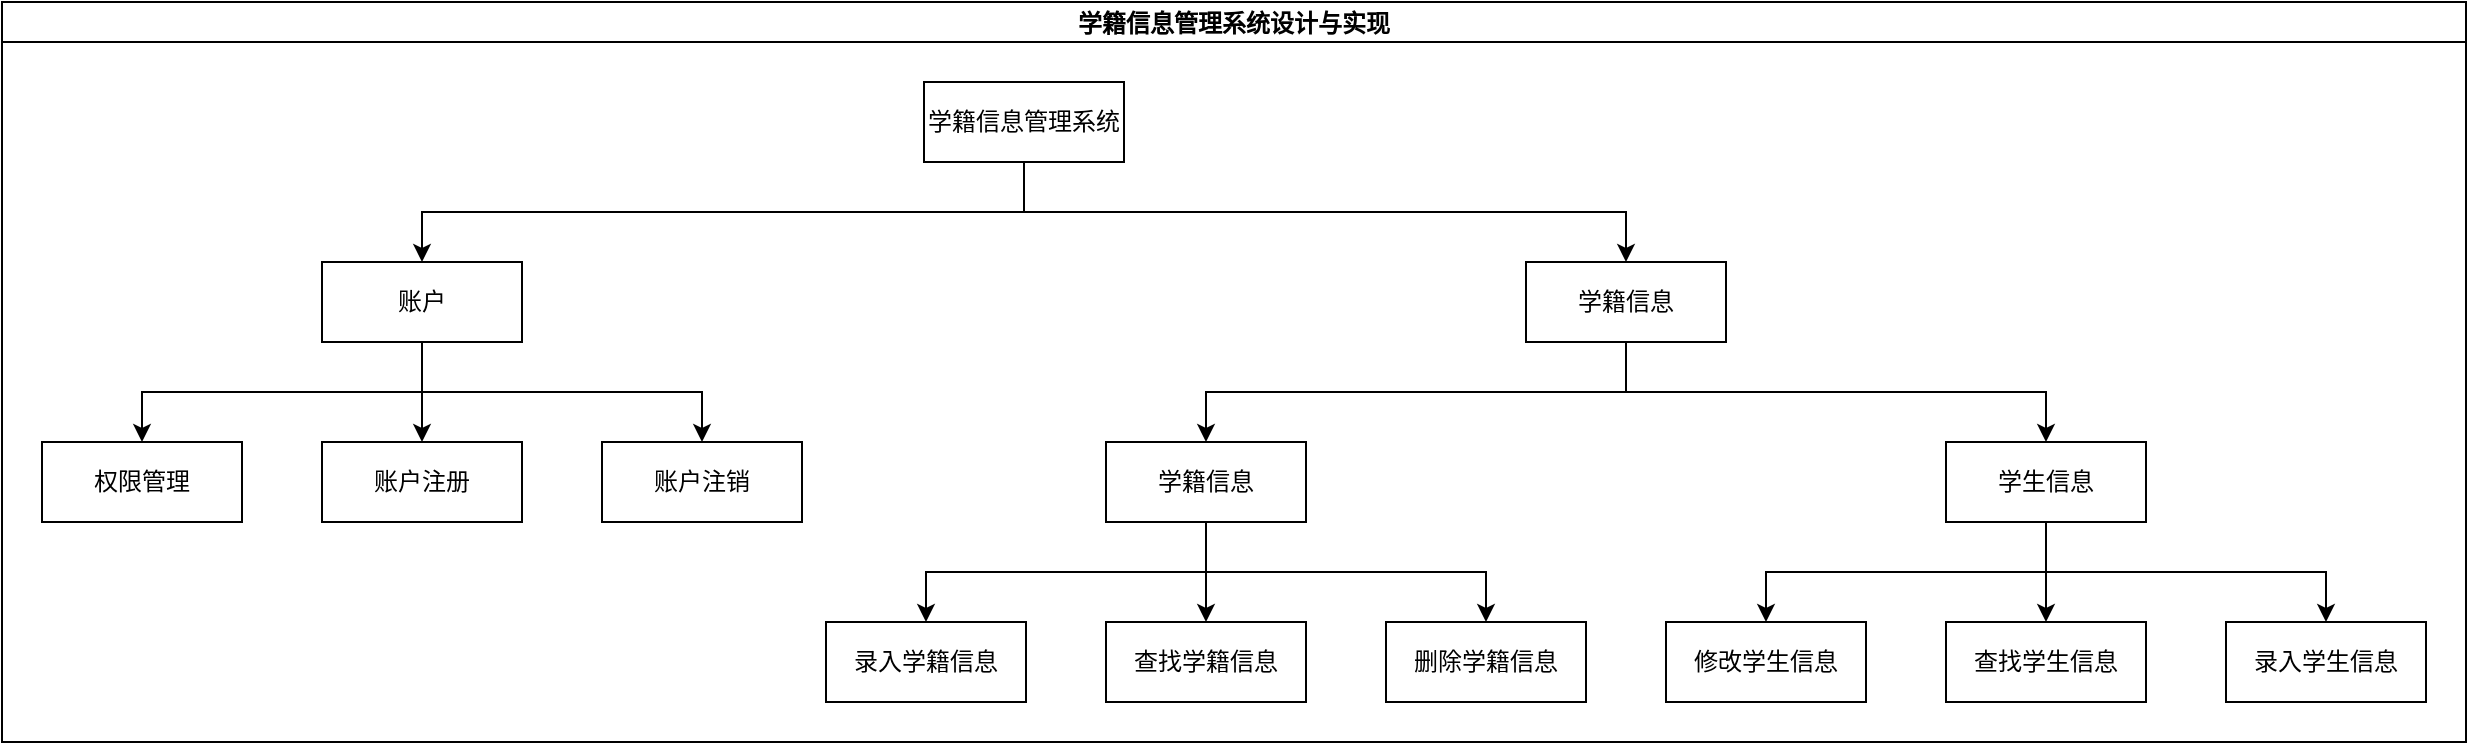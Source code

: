 <mxfile>
    <diagram id="AlOHhorMrEOj3m-qH4Sn" name="第 1 页">
        <mxGraphModel dx="1500" dy="855" grid="1" gridSize="10" guides="1" tooltips="1" connect="1" arrows="1" fold="1" page="1" pageScale="1" pageWidth="827" pageHeight="1169" math="0" shadow="0">
            <root>
                <mxCell id="0"/>
                <mxCell id="1" parent="0"/>
                <mxCell id="2" value="学籍信息管理系统设计与实现" style="swimlane;startSize=20;horizontal=1;childLayout=treeLayout;horizontalTree=0;resizable=0;containerType=tree;" parent="1" vertex="1">
                    <mxGeometry x="160" y="40" width="1232" height="370" as="geometry"/>
                </mxCell>
                <mxCell id="3" value="学籍信息管理系统" style="whiteSpace=wrap;html=1;" parent="2" vertex="1">
                    <mxGeometry x="461" y="40" width="100" height="40" as="geometry"/>
                </mxCell>
                <mxCell id="4" value="账户" style="whiteSpace=wrap;html=1;" parent="2" vertex="1">
                    <mxGeometry x="160" y="130" width="100" height="40" as="geometry"/>
                </mxCell>
                <mxCell id="5" value="" style="edgeStyle=elbowEdgeStyle;elbow=vertical;html=1;rounded=0;" parent="2" source="3" target="4" edge="1">
                    <mxGeometry relative="1" as="geometry"/>
                </mxCell>
                <mxCell id="6" value="学籍信息" style="whiteSpace=wrap;html=1;" parent="2" vertex="1">
                    <mxGeometry x="762" y="130" width="100" height="40" as="geometry"/>
                </mxCell>
                <mxCell id="7" value="" style="edgeStyle=elbowEdgeStyle;elbow=vertical;html=1;rounded=0;" parent="2" source="3" target="6" edge="1">
                    <mxGeometry relative="1" as="geometry"/>
                </mxCell>
                <mxCell id="8" value="" style="edgeStyle=elbowEdgeStyle;elbow=vertical;html=1;rounded=0;" parent="2" source="4" target="9" edge="1">
                    <mxGeometry relative="1" as="geometry">
                        <mxPoint x="-7370.5" y="420" as="sourcePoint"/>
                    </mxGeometry>
                </mxCell>
                <mxCell id="9" value="权限管理" style="whiteSpace=wrap;html=1;" parent="2" vertex="1">
                    <mxGeometry x="20" y="220" width="100" height="40" as="geometry"/>
                </mxCell>
                <mxCell id="10" value="" style="edgeStyle=elbowEdgeStyle;elbow=vertical;html=1;rounded=0;" parent="2" source="4" target="11" edge="1">
                    <mxGeometry relative="1" as="geometry">
                        <mxPoint x="-7440.5" y="510" as="sourcePoint"/>
                    </mxGeometry>
                </mxCell>
                <mxCell id="11" value="账户注册" style="whiteSpace=wrap;html=1;" parent="2" vertex="1">
                    <mxGeometry x="160" y="220" width="100" height="40" as="geometry"/>
                </mxCell>
                <mxCell id="12" value="" style="edgeStyle=elbowEdgeStyle;elbow=vertical;html=1;rounded=0;" parent="2" source="4" target="13" edge="1">
                    <mxGeometry relative="1" as="geometry">
                        <mxPoint x="-7300.5" y="510" as="sourcePoint"/>
                    </mxGeometry>
                </mxCell>
                <mxCell id="13" value="账户注销" style="whiteSpace=wrap;html=1;" parent="2" vertex="1">
                    <mxGeometry x="300" y="220" width="100" height="40" as="geometry"/>
                </mxCell>
                <mxCell id="30" value="" style="edgeStyle=elbowEdgeStyle;elbow=vertical;html=1;rounded=0;" parent="2" source="6" target="31" edge="1">
                    <mxGeometry relative="1" as="geometry">
                        <mxPoint x="-4715.5" y="120" as="sourcePoint"/>
                    </mxGeometry>
                </mxCell>
                <mxCell id="31" value="学籍信息" style="whiteSpace=wrap;html=1;" parent="2" vertex="1">
                    <mxGeometry x="552" y="220" width="100" height="40" as="geometry"/>
                </mxCell>
                <mxCell id="46" value="" style="edgeStyle=elbowEdgeStyle;elbow=vertical;html=1;rounded=0;" parent="2" source="6" target="47" edge="1">
                    <mxGeometry relative="1" as="geometry">
                        <mxPoint x="-613.5" y="120" as="sourcePoint"/>
                    </mxGeometry>
                </mxCell>
                <mxCell id="47" value="学生信息" style="whiteSpace=wrap;html=1;" parent="2" vertex="1">
                    <mxGeometry x="972" y="220" width="100" height="40" as="geometry"/>
                </mxCell>
                <mxCell id="48" value="" style="edgeStyle=elbowEdgeStyle;elbow=vertical;html=1;rounded=0;" edge="1" target="49" source="47" parent="2">
                    <mxGeometry relative="1" as="geometry">
                        <mxPoint x="72.5" y="210" as="sourcePoint"/>
                    </mxGeometry>
                </mxCell>
                <mxCell id="49" value="修改学生信息" style="whiteSpace=wrap;html=1;" vertex="1" parent="2">
                    <mxGeometry x="832" y="310" width="100" height="40" as="geometry"/>
                </mxCell>
                <mxCell id="50" value="" style="edgeStyle=elbowEdgeStyle;elbow=vertical;html=1;rounded=0;" edge="1" target="51" source="47" parent="2">
                    <mxGeometry relative="1" as="geometry">
                        <mxPoint x="279" y="300" as="sourcePoint"/>
                    </mxGeometry>
                </mxCell>
                <mxCell id="51" value="查找学生信息" style="whiteSpace=wrap;html=1;" vertex="1" parent="2">
                    <mxGeometry x="972" y="310" width="100" height="40" as="geometry"/>
                </mxCell>
                <mxCell id="52" value="" style="edgeStyle=elbowEdgeStyle;elbow=vertical;html=1;rounded=0;" edge="1" target="53" source="47" parent="2">
                    <mxGeometry relative="1" as="geometry">
                        <mxPoint x="331.5" y="300" as="sourcePoint"/>
                    </mxGeometry>
                </mxCell>
                <mxCell id="53" value="录入学生信息" style="whiteSpace=wrap;html=1;" vertex="1" parent="2">
                    <mxGeometry x="1112" y="310" width="100" height="40" as="geometry"/>
                </mxCell>
                <mxCell id="54" value="" style="edgeStyle=elbowEdgeStyle;elbow=vertical;html=1;rounded=0;" edge="1" target="55" source="31" parent="2">
                    <mxGeometry relative="1" as="geometry">
                        <mxPoint x="37.5" y="210" as="sourcePoint"/>
                    </mxGeometry>
                </mxCell>
                <mxCell id="55" value="录入学籍信息" style="whiteSpace=wrap;html=1;" vertex="1" parent="2">
                    <mxGeometry x="412" y="310" width="100" height="40" as="geometry"/>
                </mxCell>
                <mxCell id="56" value="" style="edgeStyle=elbowEdgeStyle;elbow=vertical;html=1;rounded=0;" edge="1" target="57" source="31" parent="2">
                    <mxGeometry relative="1" as="geometry">
                        <mxPoint x="-95.5" y="300" as="sourcePoint"/>
                    </mxGeometry>
                </mxCell>
                <mxCell id="57" value="查找学籍信息" style="whiteSpace=wrap;html=1;" vertex="1" parent="2">
                    <mxGeometry x="552" y="310" width="100" height="40" as="geometry"/>
                </mxCell>
                <mxCell id="58" value="" style="edgeStyle=elbowEdgeStyle;elbow=vertical;html=1;rounded=0;" edge="1" target="59" source="31" parent="2">
                    <mxGeometry relative="1" as="geometry">
                        <mxPoint x="310.5" y="300" as="sourcePoint"/>
                    </mxGeometry>
                </mxCell>
                <mxCell id="59" value="删除学籍信息" style="whiteSpace=wrap;html=1;" vertex="1" parent="2">
                    <mxGeometry x="692" y="310" width="100" height="40" as="geometry"/>
                </mxCell>
            </root>
        </mxGraphModel>
    </diagram>
</mxfile>